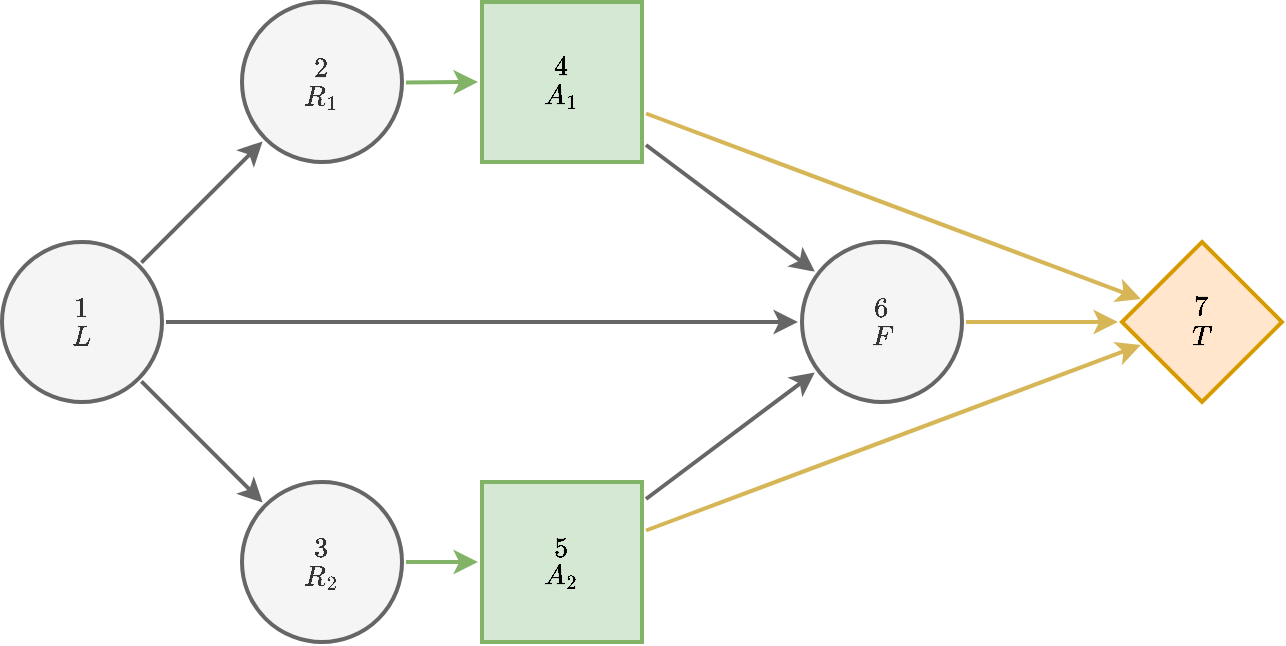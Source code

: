 <mxfile version="13.3.9" type="device"><diagram id="dR6ejV6s2nEgMEea4xPO" name="Page-1"><mxGraphModel dx="1102" dy="852" grid="1" gridSize="10" guides="1" tooltips="1" connect="1" arrows="1" fold="1" page="1" pageScale="1" pageWidth="850" pageHeight="1100" math="1" shadow="0"><root><mxCell id="0"/><mxCell id="1" parent="0"/><mxCell id="kkJu3M20rZbscNTggIu8-1" style="edgeStyle=none;rounded=0;orthogonalLoop=1;jettySize=auto;html=1;strokeWidth=2;fillColor=#f5f5f5;strokeColor=#666666;" parent="1" source="kkJu3M20rZbscNTggIu8-4" target="kkJu3M20rZbscNTggIu8-6" edge="1"><mxGeometry relative="1" as="geometry"/></mxCell><mxCell id="kkJu3M20rZbscNTggIu8-2" style="edgeStyle=none;rounded=0;orthogonalLoop=1;jettySize=auto;html=1;strokeWidth=2;fillColor=#f5f5f5;strokeColor=#666666;" parent="1" source="kkJu3M20rZbscNTggIu8-4" target="kkJu3M20rZbscNTggIu8-8" edge="1"><mxGeometry relative="1" as="geometry"/></mxCell><mxCell id="kkJu3M20rZbscNTggIu8-3" style="edgeStyle=none;rounded=0;orthogonalLoop=1;jettySize=auto;html=1;strokeWidth=2;fillColor=#f5f5f5;strokeColor=#666666;" parent="1" source="kkJu3M20rZbscNTggIu8-4" target="kkJu3M20rZbscNTggIu8-10" edge="1"><mxGeometry relative="1" as="geometry"/></mxCell><mxCell id="kkJu3M20rZbscNTggIu8-4" value="`1`&lt;br&gt;`L`" style="ellipse;whiteSpace=wrap;html=1;aspect=fixed;fillColor=#f5f5f5;strokeColor=#666666;fontColor=#333333;strokeWidth=2;perimeterSpacing=2;" parent="1" vertex="1"><mxGeometry x="80" y="200" width="80" height="80" as="geometry"/></mxCell><mxCell id="kkJu3M20rZbscNTggIu8-5" style="edgeStyle=none;rounded=0;orthogonalLoop=1;jettySize=auto;html=1;fontSize=20;strokeWidth=2;fillColor=#d5e8d4;strokeColor=#82b366;" parent="1" source="kkJu3M20rZbscNTggIu8-6" target="kkJu3M20rZbscNTggIu8-13" edge="1"><mxGeometry relative="1" as="geometry"/></mxCell><mxCell id="kkJu3M20rZbscNTggIu8-6" value="`2`&lt;br&gt;`R_1`" style="ellipse;whiteSpace=wrap;html=1;aspect=fixed;fillColor=#f5f5f5;strokeColor=#666666;fontColor=#333333;strokeWidth=2;perimeterSpacing=2;" parent="1" vertex="1"><mxGeometry x="200" y="80" width="80" height="80" as="geometry"/></mxCell><mxCell id="kkJu3M20rZbscNTggIu8-7" style="edgeStyle=none;rounded=0;orthogonalLoop=1;jettySize=auto;html=1;fontSize=20;strokeWidth=2;fillColor=#d5e8d4;strokeColor=#82b366;" parent="1" source="kkJu3M20rZbscNTggIu8-8" target="kkJu3M20rZbscNTggIu8-16" edge="1"><mxGeometry relative="1" as="geometry"/></mxCell><mxCell id="kkJu3M20rZbscNTggIu8-8" value="`3`&lt;br&gt;`R_2`" style="ellipse;whiteSpace=wrap;html=1;aspect=fixed;fillColor=#f5f5f5;strokeColor=#666666;fontColor=#333333;strokeWidth=2;perimeterSpacing=2;" parent="1" vertex="1"><mxGeometry x="200" y="320" width="80" height="80" as="geometry"/></mxCell><mxCell id="kkJu3M20rZbscNTggIu8-9" style="edgeStyle=none;rounded=0;orthogonalLoop=1;jettySize=auto;html=1;strokeWidth=2;fillColor=#fff2cc;strokeColor=#d6b656;" parent="1" source="kkJu3M20rZbscNTggIu8-10" target="kkJu3M20rZbscNTggIu8-17" edge="1"><mxGeometry relative="1" as="geometry"/></mxCell><mxCell id="kkJu3M20rZbscNTggIu8-10" value="`6`&lt;br&gt;`F`" style="ellipse;whiteSpace=wrap;html=1;aspect=fixed;fillColor=#f5f5f5;strokeColor=#666666;fontColor=#333333;strokeWidth=2;perimeterSpacing=2;" parent="1" vertex="1"><mxGeometry x="480" y="200" width="80" height="80" as="geometry"/></mxCell><mxCell id="kkJu3M20rZbscNTggIu8-11" style="edgeStyle=none;rounded=0;orthogonalLoop=1;jettySize=auto;html=1;strokeWidth=2;fillColor=#f5f5f5;strokeColor=#666666;" parent="1" source="kkJu3M20rZbscNTggIu8-13" target="kkJu3M20rZbscNTggIu8-10" edge="1"><mxGeometry relative="1" as="geometry"/></mxCell><mxCell id="kkJu3M20rZbscNTggIu8-12" style="edgeStyle=none;rounded=0;orthogonalLoop=1;jettySize=auto;html=1;strokeWidth=2;fillColor=#fff2cc;strokeColor=#d6b656;" parent="1" source="kkJu3M20rZbscNTggIu8-13" target="kkJu3M20rZbscNTggIu8-17" edge="1"><mxGeometry relative="1" as="geometry"/></mxCell><mxCell id="kkJu3M20rZbscNTggIu8-13" value="`4`&lt;br&gt;`A_1`" style="whiteSpace=wrap;html=1;aspect=fixed;fontFamily=Helvetica;fontSize=12;align=center;strokeColor=#82b366;fillColor=#d5e8d4;strokeWidth=2;perimeterSpacing=2;" parent="1" vertex="1"><mxGeometry x="320" y="80" width="80" height="80" as="geometry"/></mxCell><mxCell id="kkJu3M20rZbscNTggIu8-14" style="edgeStyle=none;rounded=0;orthogonalLoop=1;jettySize=auto;html=1;strokeWidth=2;fillColor=#f5f5f5;strokeColor=#666666;" parent="1" source="kkJu3M20rZbscNTggIu8-16" target="kkJu3M20rZbscNTggIu8-10" edge="1"><mxGeometry relative="1" as="geometry"/></mxCell><mxCell id="kkJu3M20rZbscNTggIu8-15" style="edgeStyle=none;rounded=0;orthogonalLoop=1;jettySize=auto;html=1;strokeWidth=2;fillColor=#fff2cc;strokeColor=#d6b656;" parent="1" source="kkJu3M20rZbscNTggIu8-16" target="kkJu3M20rZbscNTggIu8-17" edge="1"><mxGeometry relative="1" as="geometry"/></mxCell><mxCell id="kkJu3M20rZbscNTggIu8-16" value="`5`&lt;br&gt;`A_2`" style="whiteSpace=wrap;html=1;aspect=fixed;fontFamily=Helvetica;fontSize=12;align=center;strokeColor=#82b366;fillColor=#d5e8d4;strokeWidth=2;perimeterSpacing=2;" parent="1" vertex="1"><mxGeometry x="320" y="320" width="80" height="80" as="geometry"/></mxCell><mxCell id="kkJu3M20rZbscNTggIu8-17" value="`7`&lt;br&gt;`T`" style="rhombus;whiteSpace=wrap;html=1;fontFamily=Helvetica;fontSize=12;align=center;strokeColor=#d79b00;fillColor=#ffe6cc;strokeWidth=2;perimeterSpacing=2;" parent="1" vertex="1"><mxGeometry x="640" y="200" width="80" height="80" as="geometry"/></mxCell></root></mxGraphModel></diagram></mxfile>